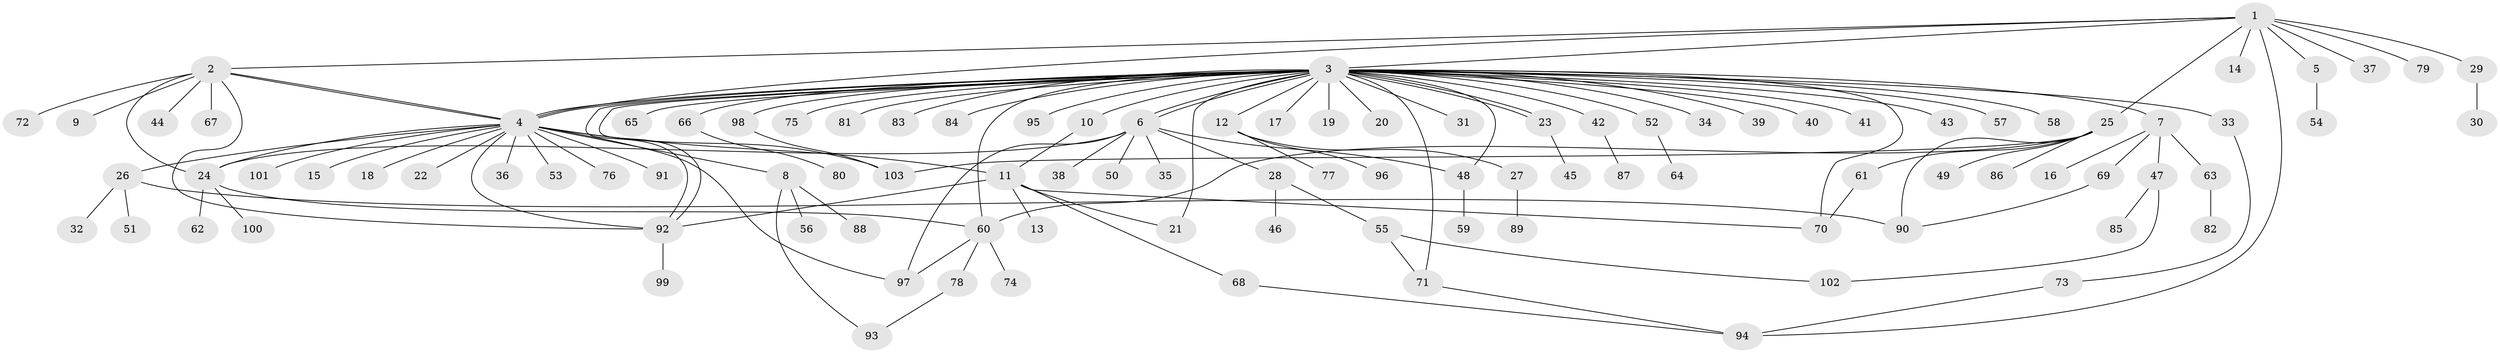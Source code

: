 // Generated by graph-tools (version 1.1) at 2025/11/02/27/25 16:11:15]
// undirected, 103 vertices, 133 edges
graph export_dot {
graph [start="1"]
  node [color=gray90,style=filled];
  1;
  2;
  3;
  4;
  5;
  6;
  7;
  8;
  9;
  10;
  11;
  12;
  13;
  14;
  15;
  16;
  17;
  18;
  19;
  20;
  21;
  22;
  23;
  24;
  25;
  26;
  27;
  28;
  29;
  30;
  31;
  32;
  33;
  34;
  35;
  36;
  37;
  38;
  39;
  40;
  41;
  42;
  43;
  44;
  45;
  46;
  47;
  48;
  49;
  50;
  51;
  52;
  53;
  54;
  55;
  56;
  57;
  58;
  59;
  60;
  61;
  62;
  63;
  64;
  65;
  66;
  67;
  68;
  69;
  70;
  71;
  72;
  73;
  74;
  75;
  76;
  77;
  78;
  79;
  80;
  81;
  82;
  83;
  84;
  85;
  86;
  87;
  88;
  89;
  90;
  91;
  92;
  93;
  94;
  95;
  96;
  97;
  98;
  99;
  100;
  101;
  102;
  103;
  1 -- 2;
  1 -- 3;
  1 -- 4;
  1 -- 5;
  1 -- 14;
  1 -- 25;
  1 -- 29;
  1 -- 37;
  1 -- 79;
  1 -- 94;
  2 -- 4;
  2 -- 4;
  2 -- 9;
  2 -- 24;
  2 -- 44;
  2 -- 67;
  2 -- 72;
  2 -- 92;
  3 -- 4;
  3 -- 4;
  3 -- 6;
  3 -- 6;
  3 -- 7;
  3 -- 10;
  3 -- 12;
  3 -- 17;
  3 -- 19;
  3 -- 20;
  3 -- 21;
  3 -- 23;
  3 -- 23;
  3 -- 31;
  3 -- 33;
  3 -- 34;
  3 -- 39;
  3 -- 40;
  3 -- 41;
  3 -- 42;
  3 -- 43;
  3 -- 48;
  3 -- 52;
  3 -- 57;
  3 -- 58;
  3 -- 60;
  3 -- 65;
  3 -- 66;
  3 -- 70;
  3 -- 71;
  3 -- 75;
  3 -- 81;
  3 -- 83;
  3 -- 84;
  3 -- 92;
  3 -- 92;
  3 -- 95;
  3 -- 98;
  4 -- 8;
  4 -- 11;
  4 -- 15;
  4 -- 18;
  4 -- 22;
  4 -- 24;
  4 -- 26;
  4 -- 36;
  4 -- 53;
  4 -- 76;
  4 -- 91;
  4 -- 92;
  4 -- 97;
  4 -- 101;
  4 -- 103;
  5 -- 54;
  6 -- 24;
  6 -- 28;
  6 -- 35;
  6 -- 38;
  6 -- 48;
  6 -- 50;
  6 -- 97;
  7 -- 16;
  7 -- 47;
  7 -- 63;
  7 -- 69;
  8 -- 56;
  8 -- 88;
  8 -- 93;
  10 -- 11;
  11 -- 13;
  11 -- 21;
  11 -- 68;
  11 -- 70;
  11 -- 92;
  12 -- 27;
  12 -- 77;
  12 -- 96;
  23 -- 45;
  24 -- 60;
  24 -- 62;
  24 -- 100;
  25 -- 49;
  25 -- 60;
  25 -- 61;
  25 -- 86;
  25 -- 90;
  25 -- 103;
  26 -- 32;
  26 -- 51;
  26 -- 90;
  27 -- 89;
  28 -- 46;
  28 -- 55;
  29 -- 30;
  33 -- 73;
  42 -- 87;
  47 -- 85;
  47 -- 102;
  48 -- 59;
  52 -- 64;
  55 -- 71;
  55 -- 102;
  60 -- 74;
  60 -- 78;
  60 -- 97;
  61 -- 70;
  63 -- 82;
  66 -- 80;
  68 -- 94;
  69 -- 90;
  71 -- 94;
  73 -- 94;
  78 -- 93;
  92 -- 99;
  98 -- 103;
}
